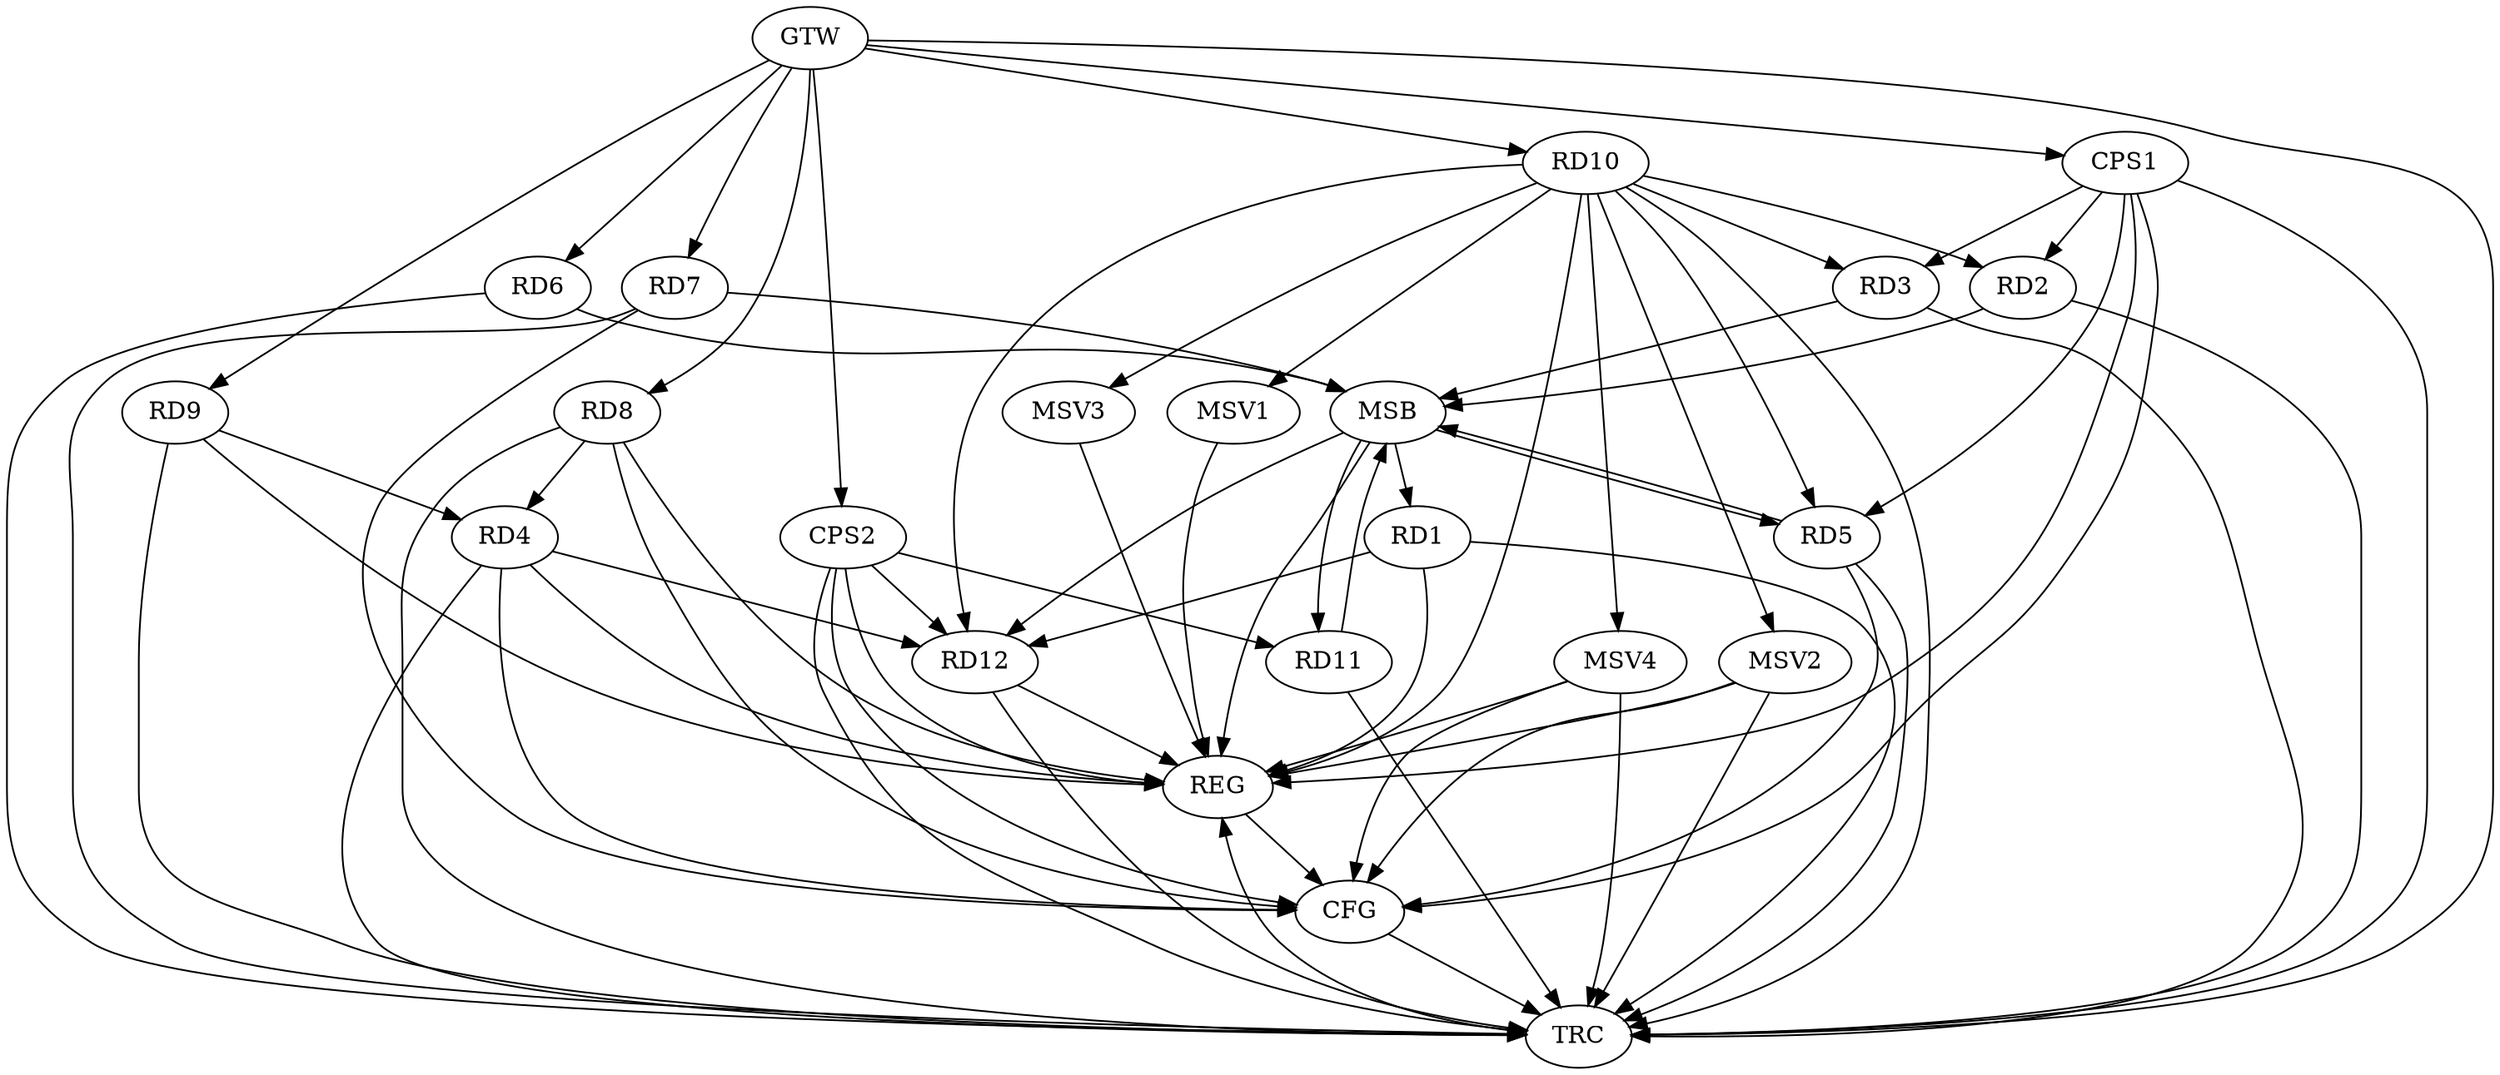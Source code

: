 strict digraph G {
  RD1 [ label="RD1" ];
  RD2 [ label="RD2" ];
  RD3 [ label="RD3" ];
  RD4 [ label="RD4" ];
  RD5 [ label="RD5" ];
  RD6 [ label="RD6" ];
  RD7 [ label="RD7" ];
  RD8 [ label="RD8" ];
  RD9 [ label="RD9" ];
  RD10 [ label="RD10" ];
  RD11 [ label="RD11" ];
  RD12 [ label="RD12" ];
  CPS1 [ label="CPS1" ];
  CPS2 [ label="CPS2" ];
  GTW [ label="GTW" ];
  REG [ label="REG" ];
  MSB [ label="MSB" ];
  CFG [ label="CFG" ];
  TRC [ label="TRC" ];
  MSV1 [ label="MSV1" ];
  MSV2 [ label="MSV2" ];
  MSV3 [ label="MSV3" ];
  MSV4 [ label="MSV4" ];
  RD1 -> RD12;
  RD10 -> RD2;
  RD10 -> RD3;
  RD8 -> RD4;
  RD9 -> RD4;
  RD4 -> RD12;
  RD10 -> RD5;
  RD10 -> RD12;
  CPS1 -> RD2;
  CPS1 -> RD3;
  CPS1 -> RD5;
  CPS2 -> RD11;
  CPS2 -> RD12;
  GTW -> RD6;
  GTW -> RD7;
  GTW -> RD8;
  GTW -> RD9;
  GTW -> RD10;
  GTW -> CPS1;
  GTW -> CPS2;
  RD1 -> REG;
  RD4 -> REG;
  RD8 -> REG;
  RD9 -> REG;
  RD10 -> REG;
  RD12 -> REG;
  CPS1 -> REG;
  CPS2 -> REG;
  RD2 -> MSB;
  MSB -> REG;
  RD3 -> MSB;
  RD5 -> MSB;
  RD6 -> MSB;
  MSB -> RD1;
  MSB -> RD11;
  MSB -> RD12;
  RD7 -> MSB;
  MSB -> RD5;
  RD11 -> MSB;
  RD7 -> CFG;
  CPS1 -> CFG;
  RD5 -> CFG;
  CPS2 -> CFG;
  RD4 -> CFG;
  RD8 -> CFG;
  REG -> CFG;
  RD1 -> TRC;
  RD2 -> TRC;
  RD3 -> TRC;
  RD4 -> TRC;
  RD5 -> TRC;
  RD6 -> TRC;
  RD7 -> TRC;
  RD8 -> TRC;
  RD9 -> TRC;
  RD10 -> TRC;
  RD11 -> TRC;
  RD12 -> TRC;
  CPS1 -> TRC;
  CPS2 -> TRC;
  GTW -> TRC;
  CFG -> TRC;
  TRC -> REG;
  RD10 -> MSV1;
  MSV1 -> REG;
  RD10 -> MSV2;
  MSV2 -> REG;
  MSV2 -> TRC;
  MSV2 -> CFG;
  RD10 -> MSV3;
  MSV3 -> REG;
  RD10 -> MSV4;
  MSV4 -> REG;
  MSV4 -> TRC;
  MSV4 -> CFG;
}
